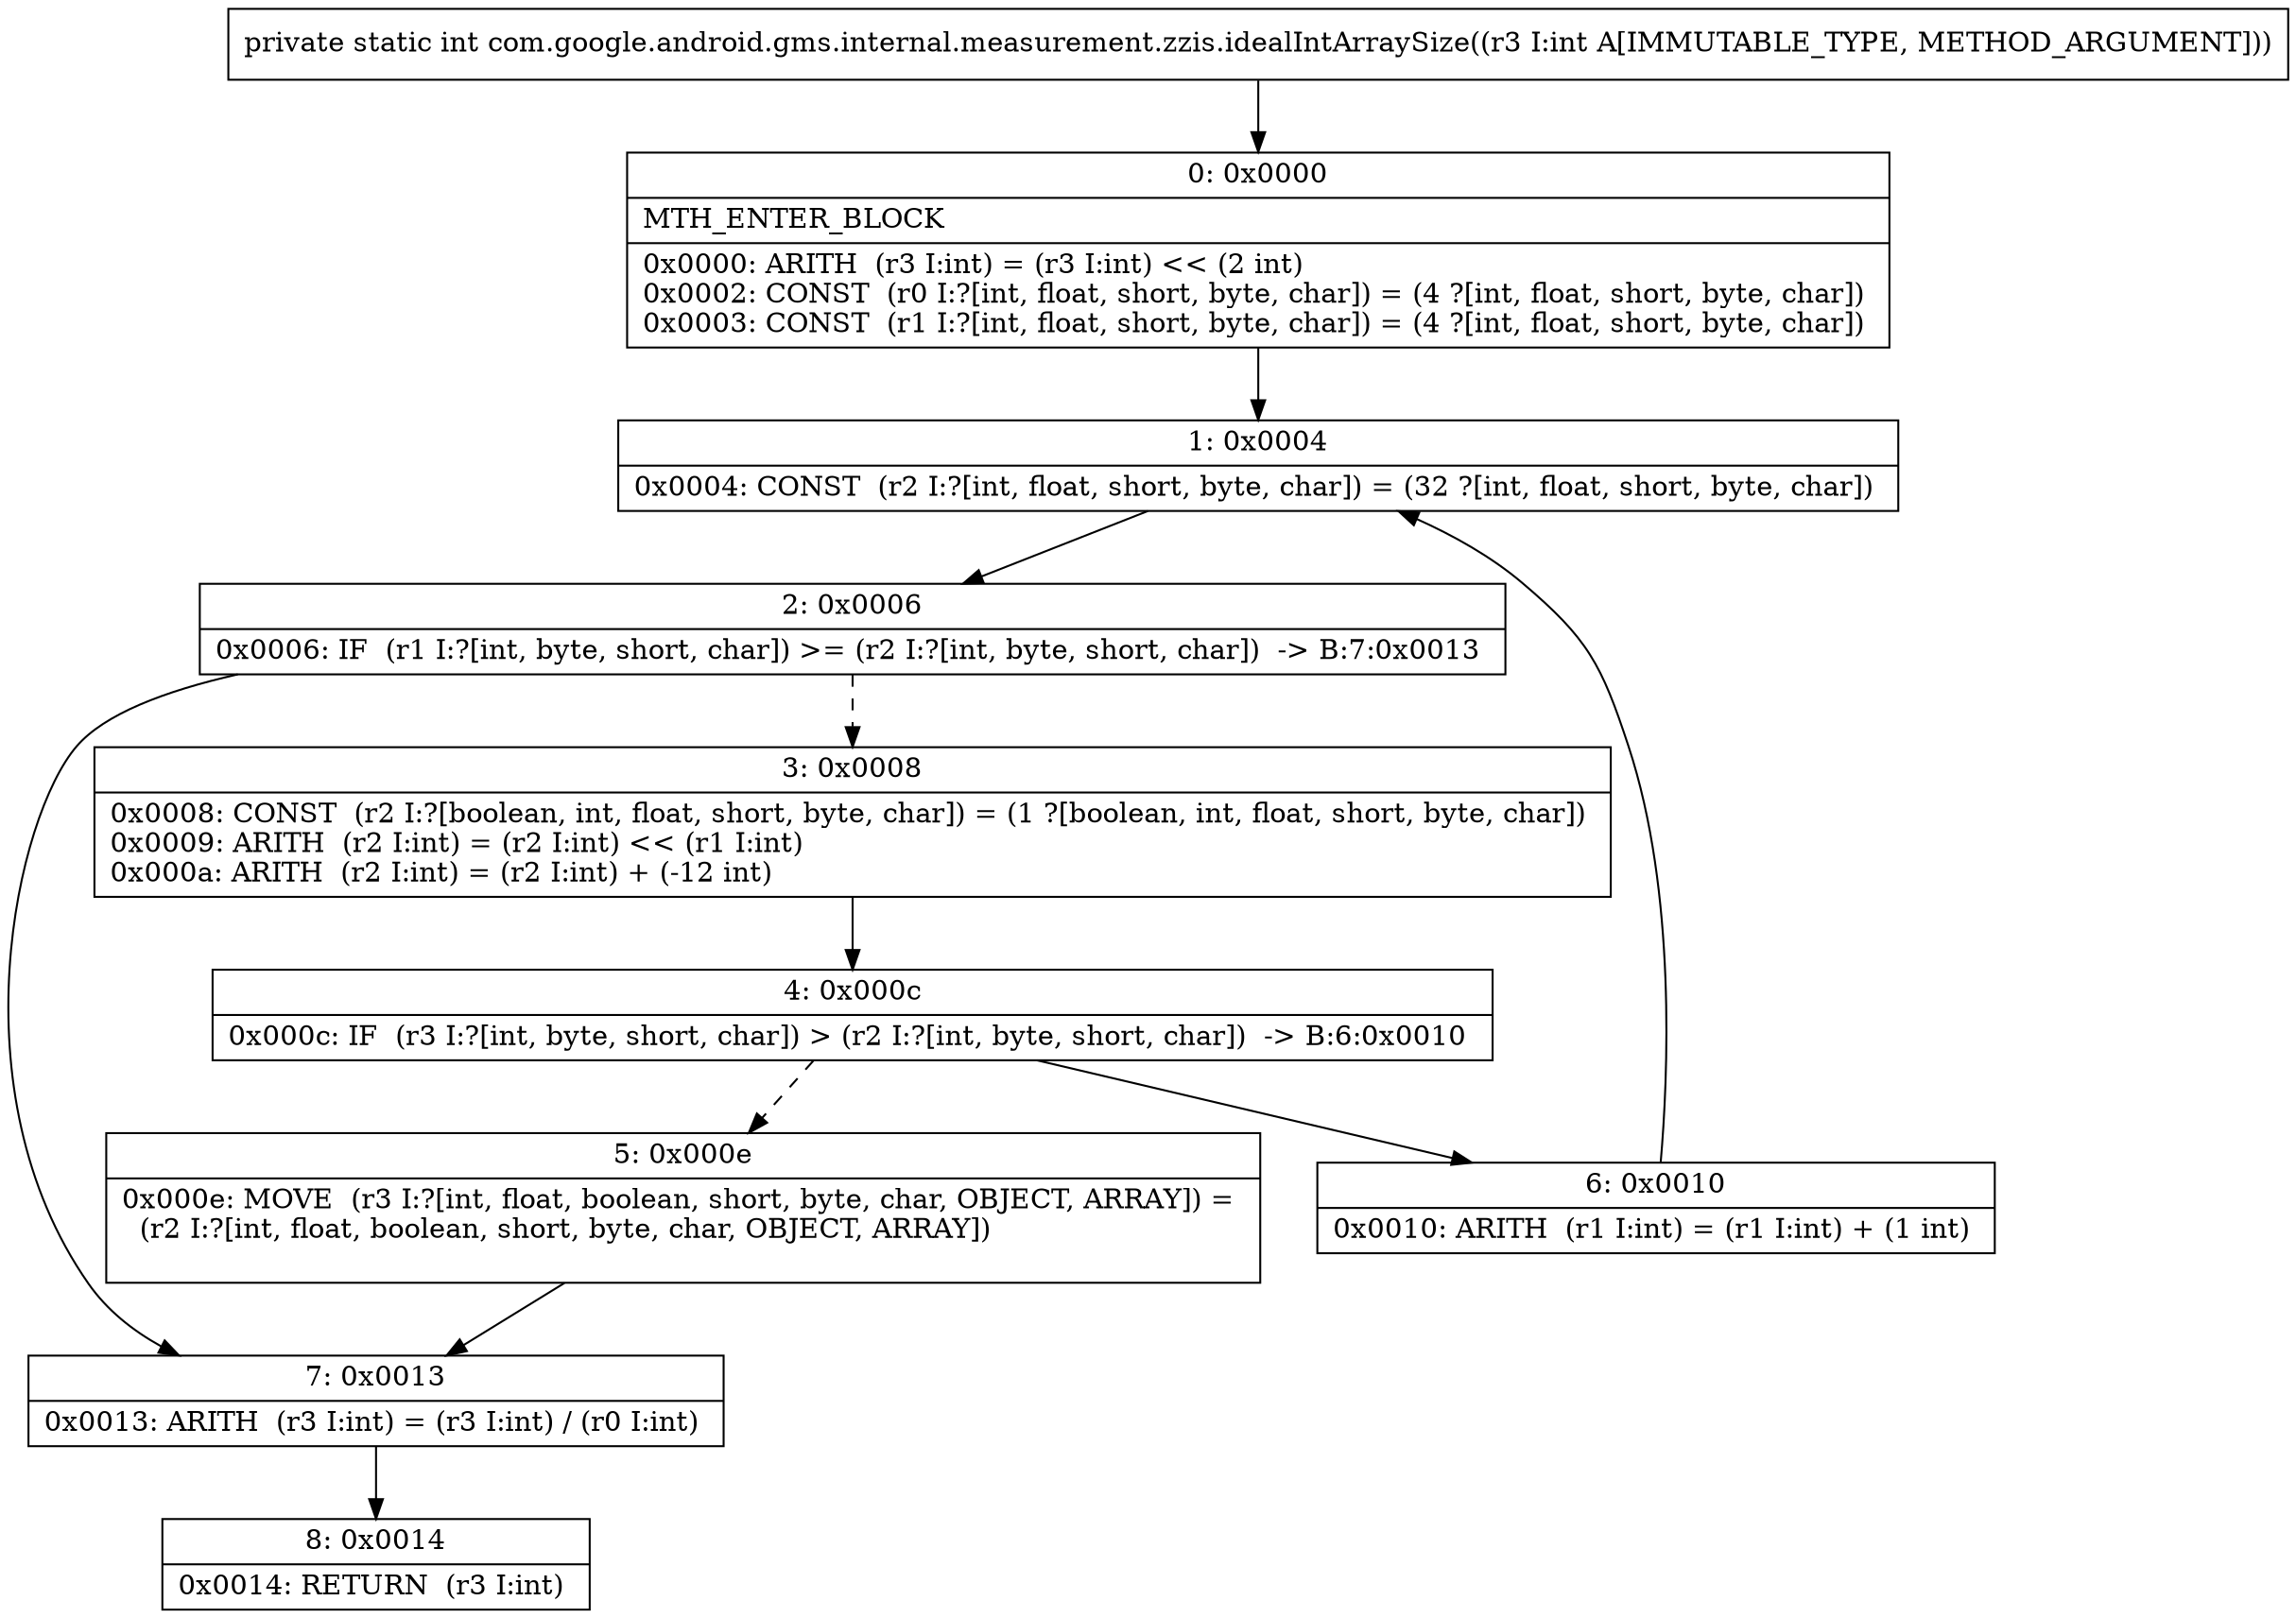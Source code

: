digraph "CFG forcom.google.android.gms.internal.measurement.zzis.idealIntArraySize(I)I" {
Node_0 [shape=record,label="{0\:\ 0x0000|MTH_ENTER_BLOCK\l|0x0000: ARITH  (r3 I:int) = (r3 I:int) \<\< (2 int) \l0x0002: CONST  (r0 I:?[int, float, short, byte, char]) = (4 ?[int, float, short, byte, char]) \l0x0003: CONST  (r1 I:?[int, float, short, byte, char]) = (4 ?[int, float, short, byte, char]) \l}"];
Node_1 [shape=record,label="{1\:\ 0x0004|0x0004: CONST  (r2 I:?[int, float, short, byte, char]) = (32 ?[int, float, short, byte, char]) \l}"];
Node_2 [shape=record,label="{2\:\ 0x0006|0x0006: IF  (r1 I:?[int, byte, short, char]) \>= (r2 I:?[int, byte, short, char])  \-\> B:7:0x0013 \l}"];
Node_3 [shape=record,label="{3\:\ 0x0008|0x0008: CONST  (r2 I:?[boolean, int, float, short, byte, char]) = (1 ?[boolean, int, float, short, byte, char]) \l0x0009: ARITH  (r2 I:int) = (r2 I:int) \<\< (r1 I:int) \l0x000a: ARITH  (r2 I:int) = (r2 I:int) + (\-12 int) \l}"];
Node_4 [shape=record,label="{4\:\ 0x000c|0x000c: IF  (r3 I:?[int, byte, short, char]) \> (r2 I:?[int, byte, short, char])  \-\> B:6:0x0010 \l}"];
Node_5 [shape=record,label="{5\:\ 0x000e|0x000e: MOVE  (r3 I:?[int, float, boolean, short, byte, char, OBJECT, ARRAY]) = \l  (r2 I:?[int, float, boolean, short, byte, char, OBJECT, ARRAY])\l \l}"];
Node_6 [shape=record,label="{6\:\ 0x0010|0x0010: ARITH  (r1 I:int) = (r1 I:int) + (1 int) \l}"];
Node_7 [shape=record,label="{7\:\ 0x0013|0x0013: ARITH  (r3 I:int) = (r3 I:int) \/ (r0 I:int) \l}"];
Node_8 [shape=record,label="{8\:\ 0x0014|0x0014: RETURN  (r3 I:int) \l}"];
MethodNode[shape=record,label="{private static int com.google.android.gms.internal.measurement.zzis.idealIntArraySize((r3 I:int A[IMMUTABLE_TYPE, METHOD_ARGUMENT])) }"];
MethodNode -> Node_0;
Node_0 -> Node_1;
Node_1 -> Node_2;
Node_2 -> Node_3[style=dashed];
Node_2 -> Node_7;
Node_3 -> Node_4;
Node_4 -> Node_5[style=dashed];
Node_4 -> Node_6;
Node_5 -> Node_7;
Node_6 -> Node_1;
Node_7 -> Node_8;
}

